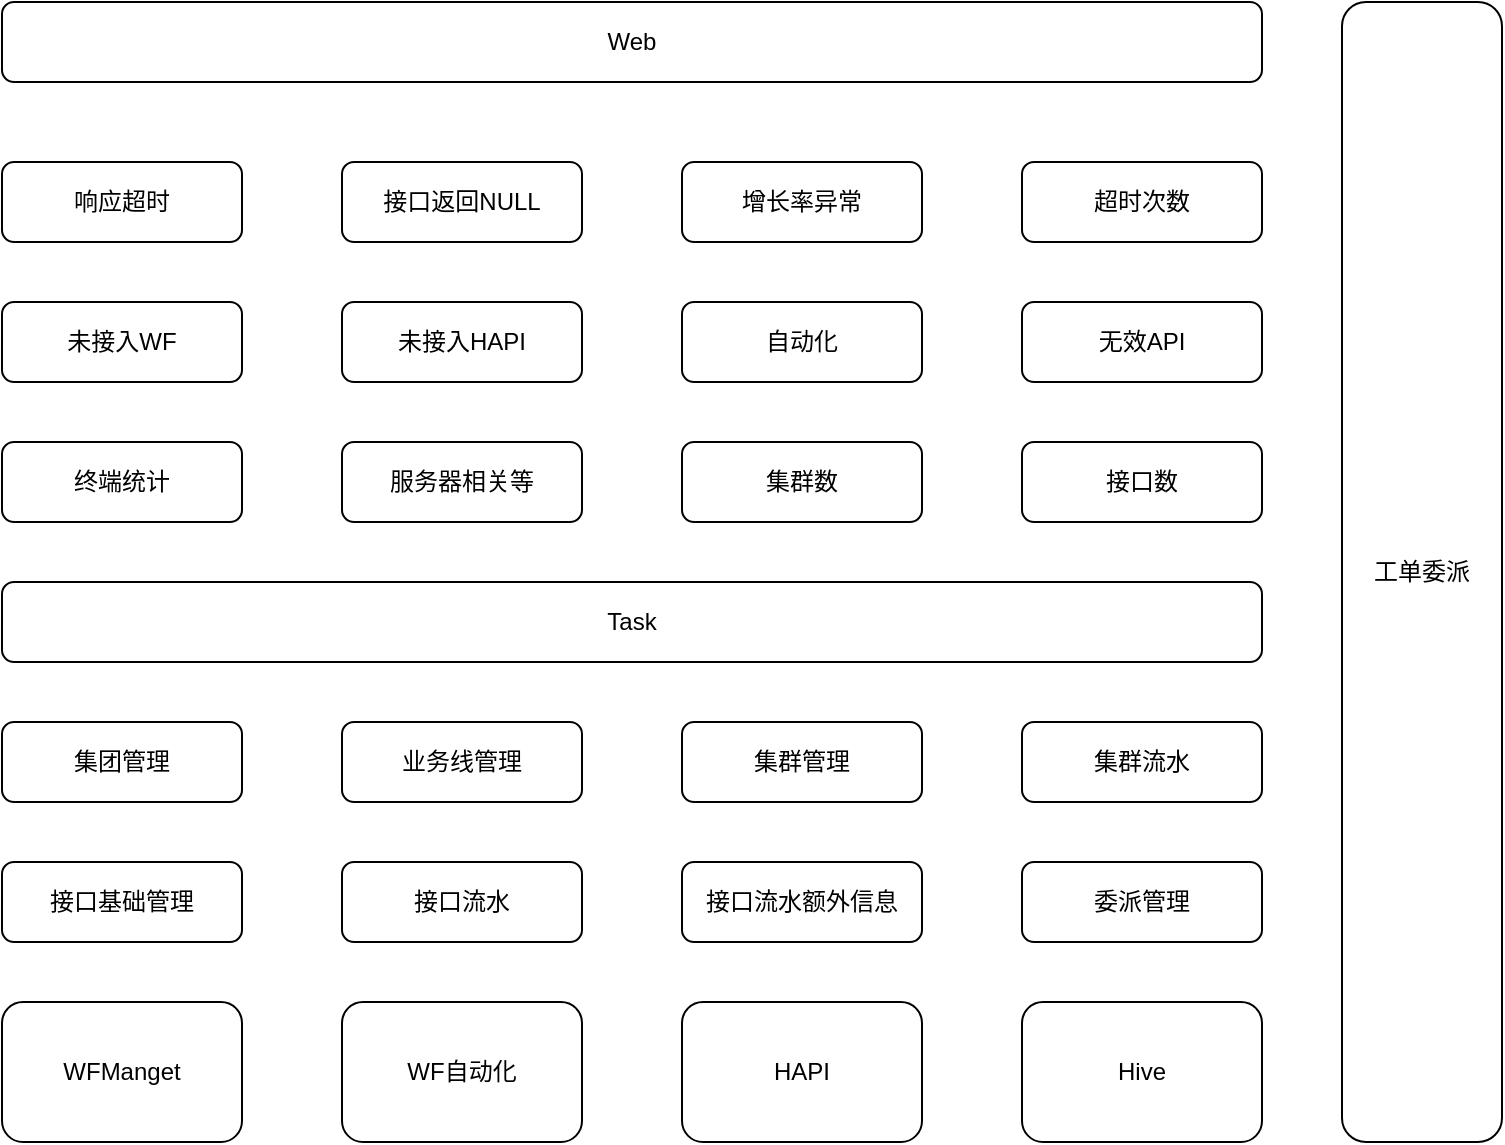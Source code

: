 <mxfile version="14.8.0" type="github">
  <diagram id="qgLbHNVYUiXtFtFjlrxA" name="第 1 页">
    <mxGraphModel dx="1133" dy="1911" grid="1" gridSize="10" guides="1" tooltips="1" connect="1" arrows="1" fold="1" page="1" pageScale="1" pageWidth="827" pageHeight="1169" math="0" shadow="0">
      <root>
        <mxCell id="0" />
        <mxCell id="1" parent="0" />
        <mxCell id="bxmFDgcZLzTcHngmbZlg-1" value="集团管理&lt;span style=&quot;white-space: pre&quot;&gt;&lt;/span&gt;" style="rounded=1;whiteSpace=wrap;html=1;" vertex="1" parent="1">
          <mxGeometry x="120" y="180" width="120" height="40" as="geometry" />
        </mxCell>
        <mxCell id="bxmFDgcZLzTcHngmbZlg-2" value="业务线管理" style="rounded=1;whiteSpace=wrap;html=1;" vertex="1" parent="1">
          <mxGeometry x="290" y="180" width="120" height="40" as="geometry" />
        </mxCell>
        <mxCell id="bxmFDgcZLzTcHngmbZlg-3" value="集群管理" style="rounded=1;whiteSpace=wrap;html=1;" vertex="1" parent="1">
          <mxGeometry x="460" y="180" width="120" height="40" as="geometry" />
        </mxCell>
        <mxCell id="bxmFDgcZLzTcHngmbZlg-4" value="集群流水" style="rounded=1;whiteSpace=wrap;html=1;" vertex="1" parent="1">
          <mxGeometry x="630" y="180" width="120" height="40" as="geometry" />
        </mxCell>
        <mxCell id="bxmFDgcZLzTcHngmbZlg-5" value="接口基础管理" style="rounded=1;whiteSpace=wrap;html=1;" vertex="1" parent="1">
          <mxGeometry x="120" y="250" width="120" height="40" as="geometry" />
        </mxCell>
        <mxCell id="bxmFDgcZLzTcHngmbZlg-6" value="接口流水" style="rounded=1;whiteSpace=wrap;html=1;" vertex="1" parent="1">
          <mxGeometry x="290" y="250" width="120" height="40" as="geometry" />
        </mxCell>
        <mxCell id="bxmFDgcZLzTcHngmbZlg-7" value="接口流水额外信息" style="rounded=1;whiteSpace=wrap;html=1;" vertex="1" parent="1">
          <mxGeometry x="460" y="250" width="120" height="40" as="geometry" />
        </mxCell>
        <mxCell id="bxmFDgcZLzTcHngmbZlg-8" value="委派管理" style="rounded=1;whiteSpace=wrap;html=1;" vertex="1" parent="1">
          <mxGeometry x="630" y="250" width="120" height="40" as="geometry" />
        </mxCell>
        <mxCell id="bxmFDgcZLzTcHngmbZlg-9" value="Task&lt;span style=&quot;white-space: pre&quot;&gt;&lt;/span&gt;" style="rounded=1;whiteSpace=wrap;html=1;" vertex="1" parent="1">
          <mxGeometry x="120" y="110" width="630" height="40" as="geometry" />
        </mxCell>
        <mxCell id="bxmFDgcZLzTcHngmbZlg-10" value="WFManget" style="rounded=1;whiteSpace=wrap;html=1;" vertex="1" parent="1">
          <mxGeometry x="120" y="320" width="120" height="70" as="geometry" />
        </mxCell>
        <mxCell id="bxmFDgcZLzTcHngmbZlg-13" value="WF自动化" style="rounded=1;whiteSpace=wrap;html=1;" vertex="1" parent="1">
          <mxGeometry x="290" y="320" width="120" height="70" as="geometry" />
        </mxCell>
        <mxCell id="bxmFDgcZLzTcHngmbZlg-14" value="Hive" style="rounded=1;whiteSpace=wrap;html=1;" vertex="1" parent="1">
          <mxGeometry x="630" y="320" width="120" height="70" as="geometry" />
        </mxCell>
        <mxCell id="bxmFDgcZLzTcHngmbZlg-15" value="HAPI" style="rounded=1;whiteSpace=wrap;html=1;" vertex="1" parent="1">
          <mxGeometry x="460" y="320" width="120" height="70" as="geometry" />
        </mxCell>
        <mxCell id="bxmFDgcZLzTcHngmbZlg-17" value="未接入WF" style="rounded=1;whiteSpace=wrap;html=1;" vertex="1" parent="1">
          <mxGeometry x="120" y="-30" width="120" height="40" as="geometry" />
        </mxCell>
        <mxCell id="bxmFDgcZLzTcHngmbZlg-18" value="无效API" style="rounded=1;whiteSpace=wrap;html=1;" vertex="1" parent="1">
          <mxGeometry x="630" y="-30" width="120" height="40" as="geometry" />
        </mxCell>
        <mxCell id="bxmFDgcZLzTcHngmbZlg-19" value="集群数" style="rounded=1;whiteSpace=wrap;html=1;" vertex="1" parent="1">
          <mxGeometry x="460" y="40" width="120" height="40" as="geometry" />
        </mxCell>
        <mxCell id="bxmFDgcZLzTcHngmbZlg-20" value="接口数" style="rounded=1;whiteSpace=wrap;html=1;" vertex="1" parent="1">
          <mxGeometry x="630" y="40" width="120" height="40" as="geometry" />
        </mxCell>
        <mxCell id="bxmFDgcZLzTcHngmbZlg-21" value="响应超时" style="rounded=1;whiteSpace=wrap;html=1;" vertex="1" parent="1">
          <mxGeometry x="120" y="-100" width="120" height="40" as="geometry" />
        </mxCell>
        <mxCell id="bxmFDgcZLzTcHngmbZlg-22" value="未接入HAPI" style="rounded=1;whiteSpace=wrap;html=1;" vertex="1" parent="1">
          <mxGeometry x="290" y="-30" width="120" height="40" as="geometry" />
        </mxCell>
        <mxCell id="bxmFDgcZLzTcHngmbZlg-23" value="自动化" style="rounded=1;whiteSpace=wrap;html=1;" vertex="1" parent="1">
          <mxGeometry x="460" y="-30" width="120" height="40" as="geometry" />
        </mxCell>
        <mxCell id="bxmFDgcZLzTcHngmbZlg-24" value="服务器相关等" style="rounded=1;whiteSpace=wrap;html=1;" vertex="1" parent="1">
          <mxGeometry x="290" y="40" width="120" height="40" as="geometry" />
        </mxCell>
        <mxCell id="bxmFDgcZLzTcHngmbZlg-25" value="终端统计" style="rounded=1;whiteSpace=wrap;html=1;" vertex="1" parent="1">
          <mxGeometry x="120" y="40" width="120" height="40" as="geometry" />
        </mxCell>
        <mxCell id="bxmFDgcZLzTcHngmbZlg-26" value="接口返回NULL" style="rounded=1;whiteSpace=wrap;html=1;" vertex="1" parent="1">
          <mxGeometry x="290" y="-100" width="120" height="40" as="geometry" />
        </mxCell>
        <mxCell id="bxmFDgcZLzTcHngmbZlg-27" value="增长率异常" style="rounded=1;whiteSpace=wrap;html=1;" vertex="1" parent="1">
          <mxGeometry x="460" y="-100" width="120" height="40" as="geometry" />
        </mxCell>
        <mxCell id="bxmFDgcZLzTcHngmbZlg-28" value="超时次数" style="rounded=1;whiteSpace=wrap;html=1;" vertex="1" parent="1">
          <mxGeometry x="630" y="-100" width="120" height="40" as="geometry" />
        </mxCell>
        <mxCell id="bxmFDgcZLzTcHngmbZlg-29" value="Web&lt;span style=&quot;white-space: pre&quot;&gt;&lt;/span&gt;" style="rounded=1;whiteSpace=wrap;html=1;" vertex="1" parent="1">
          <mxGeometry x="120" y="-180" width="630" height="40" as="geometry" />
        </mxCell>
        <mxCell id="bxmFDgcZLzTcHngmbZlg-31" value="工单委派" style="rounded=1;whiteSpace=wrap;html=1;" vertex="1" parent="1">
          <mxGeometry x="790" y="-180" width="80" height="570" as="geometry" />
        </mxCell>
      </root>
    </mxGraphModel>
  </diagram>
</mxfile>
